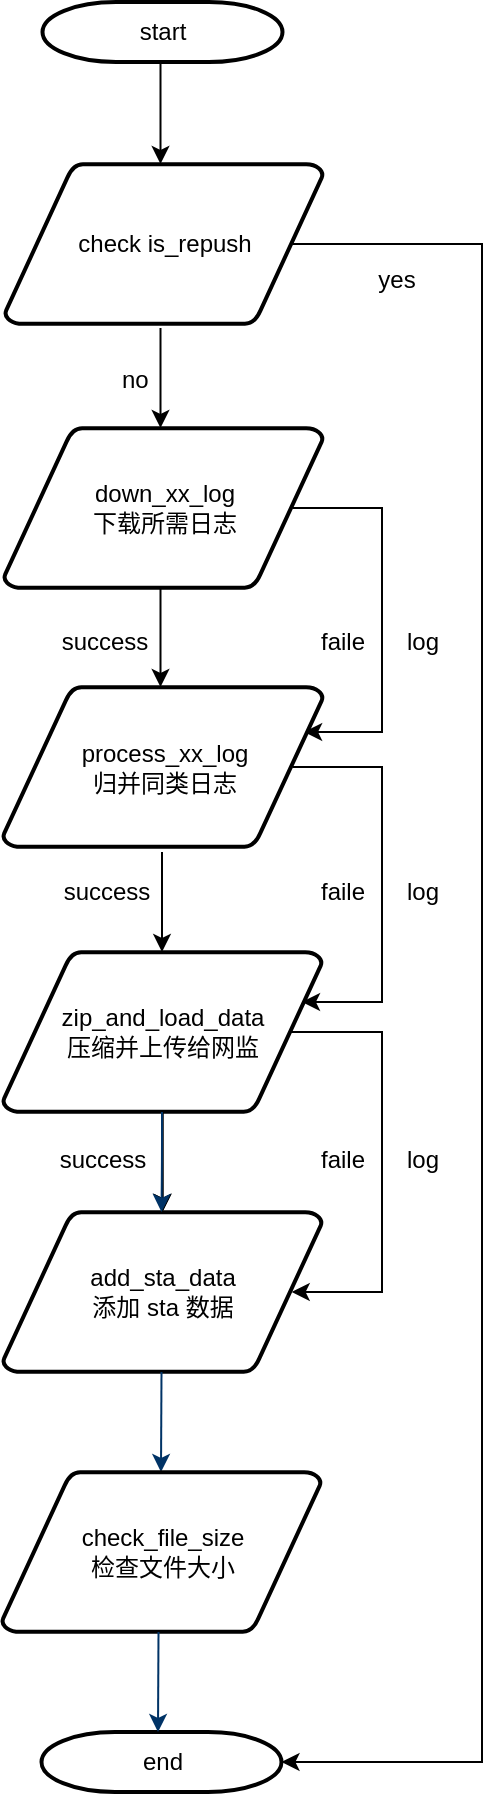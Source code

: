 <mxfile version="13.6.6" type="github">
  <diagram id="6a731a19-8d31-9384-78a2-239565b7b9f0" name="Page-1">
    <mxGraphModel dx="1422" dy="794" grid="1" gridSize="10" guides="1" tooltips="1" connect="1" arrows="1" fold="1" page="1" pageScale="1" pageWidth="1169" pageHeight="827" background="#ffffff" math="0" shadow="0">
      <root>
        <mxCell id="0" />
        <mxCell id="1" parent="0" />
        <mxCell id="2" value="start" style="shape=mxgraph.flowchart.terminator;strokeWidth=2;gradientColor=none;gradientDirection=north;fontStyle=0;html=1;" parent="1" vertex="1">
          <mxGeometry x="260.25" y="95" width="120" height="30" as="geometry" />
        </mxCell>
        <mxCell id="g57g3PAnQJYOMXpyq4fn-56" value="" style="edgeStyle=orthogonalEdgeStyle;rounded=0;orthogonalLoop=1;jettySize=auto;html=1;exitX=0.905;exitY=0.5;exitDx=0;exitDy=0;exitPerimeter=0;entryX=1;entryY=0.5;entryDx=0;entryDy=0;entryPerimeter=0;" edge="1" parent="1" source="3" target="40">
          <mxGeometry relative="1" as="geometry">
            <mxPoint x="520" y="640" as="targetPoint" />
            <Array as="points">
              <mxPoint x="480" y="216" />
              <mxPoint x="480" y="975" />
            </Array>
          </mxGeometry>
        </mxCell>
        <mxCell id="3" value="check is_repush" style="shape=mxgraph.flowchart.data;strokeWidth=2;gradientColor=none;gradientDirection=north;fontStyle=0;html=1;" parent="1" vertex="1">
          <mxGeometry x="241.5" y="176" width="159" height="80" as="geometry" />
        </mxCell>
        <mxCell id="g57g3PAnQJYOMXpyq4fn-61" value="" style="edgeStyle=orthogonalEdgeStyle;rounded=0;orthogonalLoop=1;jettySize=auto;html=1;exitX=0.905;exitY=0.5;exitDx=0;exitDy=0;exitPerimeter=0;entryX=0.941;entryY=0.281;entryDx=0;entryDy=0;entryPerimeter=0;" edge="1" parent="1" source="5" target="g57g3PAnQJYOMXpyq4fn-64">
          <mxGeometry relative="1" as="geometry">
            <mxPoint x="390" y="450" as="targetPoint" />
            <Array as="points">
              <mxPoint x="430" y="348" />
              <mxPoint x="430" y="460" />
            </Array>
          </mxGeometry>
        </mxCell>
        <mxCell id="5" value="down_xx_log&lt;br&gt;下载所需日志" style="shape=mxgraph.flowchart.data;strokeWidth=2;gradientColor=none;gradientDirection=north;fontStyle=0;html=1;" parent="1" vertex="1">
          <mxGeometry x="241" y="308" width="159.5" height="80" as="geometry" />
        </mxCell>
        <mxCell id="11" value="no" style="text;fontStyle=0;html=1;strokeColor=none;gradientColor=none;fillColor=none;strokeWidth=2;" parent="1" vertex="1">
          <mxGeometry x="298" y="270" width="20" height="26" as="geometry" />
        </mxCell>
        <mxCell id="14" value="success" style="text;fontStyle=0;html=1;strokeColor=none;gradientColor=none;fillColor=none;strokeWidth=2;align=center;" parent="1" vertex="1">
          <mxGeometry x="271" y="401" width="40" height="26" as="geometry" />
        </mxCell>
        <mxCell id="40" value="end" style="shape=mxgraph.flowchart.terminator;strokeWidth=2;gradientColor=none;gradientDirection=north;fontStyle=0;html=1;" parent="1" vertex="1">
          <mxGeometry x="259.75" y="960" width="120" height="30" as="geometry" />
        </mxCell>
        <mxCell id="g57g3PAnQJYOMXpyq4fn-58" value="yes" style="text;fontStyle=0;html=1;strokeColor=none;gradientColor=none;fillColor=none;strokeWidth=2;align=center;" vertex="1" parent="1">
          <mxGeometry x="417" y="220" width="40" height="26" as="geometry" />
        </mxCell>
        <mxCell id="g57g3PAnQJYOMXpyq4fn-62" value="faile" style="text;fontStyle=0;html=1;strokeColor=none;gradientColor=none;fillColor=none;strokeWidth=2;align=center;" vertex="1" parent="1">
          <mxGeometry x="390" y="401" width="40" height="26" as="geometry" />
        </mxCell>
        <mxCell id="g57g3PAnQJYOMXpyq4fn-63" value="log" style="text;fontStyle=0;html=1;strokeColor=none;gradientColor=none;fillColor=none;strokeWidth=2;align=center;" vertex="1" parent="1">
          <mxGeometry x="430" y="401" width="40" height="26" as="geometry" />
        </mxCell>
        <mxCell id="g57g3PAnQJYOMXpyq4fn-64" value="process_xx_log&lt;br&gt;归并同类日志" style="shape=mxgraph.flowchart.data;strokeWidth=2;gradientColor=none;gradientDirection=north;fontStyle=0;html=1;" vertex="1" parent="1">
          <mxGeometry x="240.5" y="437.5" width="160" height="80" as="geometry" />
        </mxCell>
        <mxCell id="g57g3PAnQJYOMXpyq4fn-75" value="" style="edgeStyle=orthogonalEdgeStyle;rounded=0;orthogonalLoop=1;jettySize=auto;html=1;" edge="1" parent="1" source="g57g3PAnQJYOMXpyq4fn-65" target="g57g3PAnQJYOMXpyq4fn-71">
          <mxGeometry relative="1" as="geometry" />
        </mxCell>
        <mxCell id="g57g3PAnQJYOMXpyq4fn-83" value="" style="edgeStyle=orthogonalEdgeStyle;rounded=0;orthogonalLoop=1;jettySize=auto;html=1;" edge="1" parent="1" source="g57g3PAnQJYOMXpyq4fn-65" target="g57g3PAnQJYOMXpyq4fn-71">
          <mxGeometry relative="1" as="geometry" />
        </mxCell>
        <mxCell id="g57g3PAnQJYOMXpyq4fn-65" value="zip_and_load_data&lt;br&gt;压缩并上传给网监" style="shape=mxgraph.flowchart.data;strokeWidth=2;gradientColor=none;gradientDirection=north;fontStyle=0;html=1;" vertex="1" parent="1">
          <mxGeometry x="240.5" y="570" width="159.5" height="80" as="geometry" />
        </mxCell>
        <mxCell id="g57g3PAnQJYOMXpyq4fn-66" value="" style="edgeStyle=orthogonalEdgeStyle;rounded=0;orthogonalLoop=1;jettySize=auto;html=1;exitX=0.905;exitY=0.5;exitDx=0;exitDy=0;exitPerimeter=0;" edge="1" parent="1" source="g57g3PAnQJYOMXpyq4fn-64">
          <mxGeometry relative="1" as="geometry">
            <mxPoint x="384.498" y="489.5" as="sourcePoint" />
            <mxPoint x="390" y="595" as="targetPoint" />
            <Array as="points">
              <mxPoint x="430" y="478" />
              <mxPoint x="430" y="595" />
            </Array>
          </mxGeometry>
        </mxCell>
        <mxCell id="g57g3PAnQJYOMXpyq4fn-67" value="success" style="text;fontStyle=0;html=1;strokeColor=none;gradientColor=none;fillColor=none;strokeWidth=2;align=center;" vertex="1" parent="1">
          <mxGeometry x="272" y="526" width="40" height="26" as="geometry" />
        </mxCell>
        <mxCell id="g57g3PAnQJYOMXpyq4fn-68" value="faile" style="text;fontStyle=0;html=1;strokeColor=none;gradientColor=none;fillColor=none;strokeWidth=2;align=center;" vertex="1" parent="1">
          <mxGeometry x="390" y="526" width="40" height="26" as="geometry" />
        </mxCell>
        <mxCell id="g57g3PAnQJYOMXpyq4fn-69" value="" style="edgeStyle=orthogonalEdgeStyle;rounded=0;orthogonalLoop=1;jettySize=auto;html=1;entryX=0.905;entryY=0.5;entryDx=0;entryDy=0;entryPerimeter=0;" edge="1" parent="1" target="g57g3PAnQJYOMXpyq4fn-71">
          <mxGeometry relative="1" as="geometry">
            <mxPoint x="384" y="610" as="sourcePoint" />
            <mxPoint x="430" y="720" as="targetPoint" />
            <Array as="points">
              <mxPoint x="430" y="610" />
              <mxPoint x="430" y="740" />
            </Array>
          </mxGeometry>
        </mxCell>
        <mxCell id="g57g3PAnQJYOMXpyq4fn-70" value="faile" style="text;fontStyle=0;html=1;strokeColor=none;gradientColor=none;fillColor=none;strokeWidth=2;align=center;" vertex="1" parent="1">
          <mxGeometry x="390" y="660" width="40" height="26" as="geometry" />
        </mxCell>
        <mxCell id="g57g3PAnQJYOMXpyq4fn-71" value="add_sta_data&lt;br&gt;添加 sta 数据" style="shape=mxgraph.flowchart.data;strokeWidth=2;gradientColor=none;gradientDirection=north;fontStyle=0;html=1;" vertex="1" parent="1">
          <mxGeometry x="240.5" y="700" width="159.5" height="80" as="geometry" />
        </mxCell>
        <mxCell id="g57g3PAnQJYOMXpyq4fn-72" value="" style="edgeStyle=elbowEdgeStyle;elbow=vertical;fontStyle=1;strokeColor=#003366;strokeWidth=1;html=1;" edge="1" parent="1">
          <mxGeometry x="-0.25" y="-1195" width="100" height="100" as="geometry">
            <mxPoint x="320" y="650" as="sourcePoint" />
            <mxPoint x="319.75" y="700" as="targetPoint" />
          </mxGeometry>
        </mxCell>
        <mxCell id="g57g3PAnQJYOMXpyq4fn-74" value="success" style="text;fontStyle=0;html=1;strokeColor=none;gradientColor=none;fillColor=none;strokeWidth=2;align=center;" vertex="1" parent="1">
          <mxGeometry x="270" y="660" width="40" height="26" as="geometry" />
        </mxCell>
        <mxCell id="g57g3PAnQJYOMXpyq4fn-77" value="log" style="text;fontStyle=0;html=1;strokeColor=none;gradientColor=none;fillColor=none;strokeWidth=2;align=center;" vertex="1" parent="1">
          <mxGeometry x="430" y="660" width="40" height="26" as="geometry" />
        </mxCell>
        <mxCell id="g57g3PAnQJYOMXpyq4fn-78" value="log" style="text;fontStyle=0;html=1;strokeColor=none;gradientColor=none;fillColor=none;strokeWidth=2;align=center;" vertex="1" parent="1">
          <mxGeometry x="430" y="526" width="40" height="26" as="geometry" />
        </mxCell>
        <mxCell id="g57g3PAnQJYOMXpyq4fn-79" value="" style="edgeStyle=elbowEdgeStyle;elbow=vertical;fontStyle=1;strokeColor=#003366;strokeWidth=1;html=1;" edge="1" parent="1">
          <mxGeometry x="-0.5" y="-1065" width="100" height="100" as="geometry">
            <mxPoint x="319.75" y="780" as="sourcePoint" />
            <mxPoint x="319.5" y="830" as="targetPoint" />
            <Array as="points">
              <mxPoint x="320" y="780" />
            </Array>
          </mxGeometry>
        </mxCell>
        <mxCell id="g57g3PAnQJYOMXpyq4fn-80" value="check_file_size&lt;br&gt;检查文件大小" style="shape=mxgraph.flowchart.data;strokeWidth=2;gradientColor=none;gradientDirection=north;fontStyle=0;html=1;" vertex="1" parent="1">
          <mxGeometry x="240" y="830" width="159.5" height="80" as="geometry" />
        </mxCell>
        <mxCell id="g57g3PAnQJYOMXpyq4fn-84" value="" style="edgeStyle=orthogonalEdgeStyle;rounded=0;orthogonalLoop=1;jettySize=auto;html=1;" edge="1" parent="1">
          <mxGeometry relative="1" as="geometry">
            <mxPoint x="320" y="520" as="sourcePoint" />
            <mxPoint x="320" y="570" as="targetPoint" />
          </mxGeometry>
        </mxCell>
        <mxCell id="g57g3PAnQJYOMXpyq4fn-85" value="" style="edgeStyle=orthogonalEdgeStyle;rounded=0;orthogonalLoop=1;jettySize=auto;html=1;" edge="1" parent="1">
          <mxGeometry relative="1" as="geometry">
            <mxPoint x="319.25" y="387.5" as="sourcePoint" />
            <mxPoint x="319.25" y="437.5" as="targetPoint" />
          </mxGeometry>
        </mxCell>
        <mxCell id="g57g3PAnQJYOMXpyq4fn-88" value="" style="edgeStyle=orthogonalEdgeStyle;rounded=0;orthogonalLoop=1;jettySize=auto;html=1;" edge="1" parent="1">
          <mxGeometry relative="1" as="geometry">
            <mxPoint x="319.25" y="258" as="sourcePoint" />
            <mxPoint x="319.25" y="308" as="targetPoint" />
          </mxGeometry>
        </mxCell>
        <mxCell id="g57g3PAnQJYOMXpyq4fn-89" style="edgeStyle=orthogonalEdgeStyle;rounded=0;orthogonalLoop=1;jettySize=auto;html=1;exitX=0.5;exitY=1;exitDx=0;exitDy=0;" edge="1" parent="1" source="g57g3PAnQJYOMXpyq4fn-58" target="g57g3PAnQJYOMXpyq4fn-58">
          <mxGeometry relative="1" as="geometry" />
        </mxCell>
        <mxCell id="g57g3PAnQJYOMXpyq4fn-91" value="" style="edgeStyle=orthogonalEdgeStyle;rounded=0;orthogonalLoop=1;jettySize=auto;html=1;" edge="1" parent="1">
          <mxGeometry relative="1" as="geometry">
            <mxPoint x="319.25" y="126" as="sourcePoint" />
            <mxPoint x="319.25" y="176" as="targetPoint" />
          </mxGeometry>
        </mxCell>
        <mxCell id="g57g3PAnQJYOMXpyq4fn-92" value="" style="edgeStyle=elbowEdgeStyle;elbow=vertical;fontStyle=1;strokeColor=#003366;strokeWidth=1;html=1;" edge="1" parent="1">
          <mxGeometry x="-2" y="-935" width="100" height="100" as="geometry">
            <mxPoint x="318.25" y="910" as="sourcePoint" />
            <mxPoint x="318" y="960" as="targetPoint" />
            <Array as="points">
              <mxPoint x="318.5" y="910" />
            </Array>
          </mxGeometry>
        </mxCell>
      </root>
    </mxGraphModel>
  </diagram>
</mxfile>
